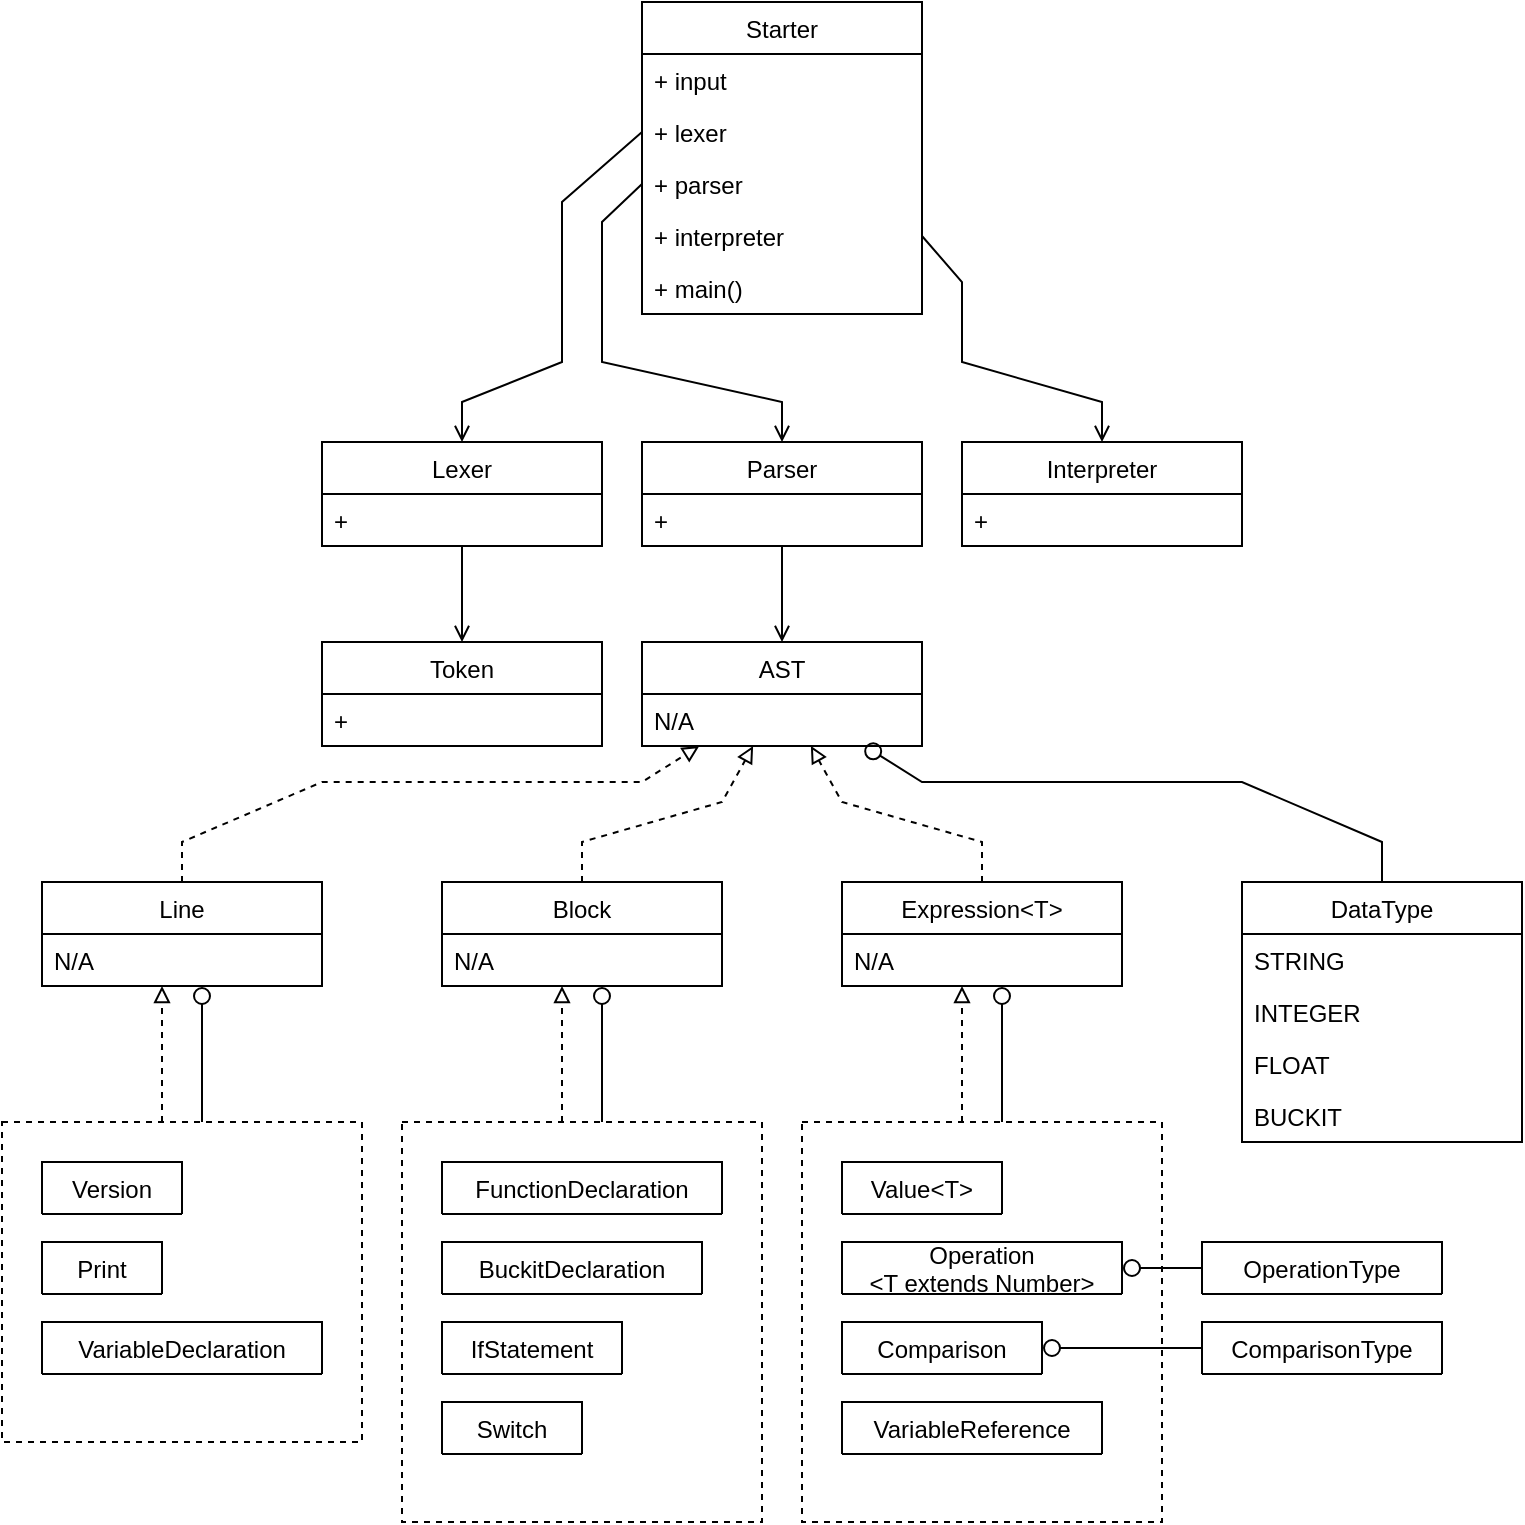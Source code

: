 <mxfile>
    <diagram id="u2mSHwlwDaxQ_kAZNfOL" name="Page-1">
        <mxGraphModel dx="414" dy="575" grid="1" gridSize="10" guides="1" tooltips="1" connect="1" arrows="1" fold="1" page="1" pageScale="1" pageWidth="1100" pageHeight="850" math="0" shadow="0">
            <root>
                <mxCell id="0"/>
                <mxCell id="1" parent="0"/>
                <mxCell id="94" style="edgeStyle=orthogonalEdgeStyle;rounded=0;html=1;endArrow=circle;endFill=0;startSize=3;endSize=3;" edge="1" parent="1" source="43" target="15">
                    <mxGeometry relative="1" as="geometry">
                        <Array as="points">
                            <mxPoint x="340" y="570"/>
                            <mxPoint x="340" y="570"/>
                        </Array>
                    </mxGeometry>
                </mxCell>
                <mxCell id="43" value="" style="whiteSpace=wrap;html=1;fillColor=none;dashed=1;container=1;" vertex="1" parent="1">
                    <mxGeometry x="240" y="600" width="180" height="200" as="geometry">
                        <mxRectangle x="500" y="586" width="50" height="40" as="alternateBounds"/>
                    </mxGeometry>
                </mxCell>
                <mxCell id="18" value="FunctionDeclaration" style="swimlane;fontStyle=0;childLayout=stackLayout;horizontal=1;startSize=26;fillColor=none;horizontalStack=0;resizeParent=1;resizeParentMax=0;resizeLast=0;collapsible=1;marginBottom=0;" vertex="1" collapsed="1" parent="43">
                    <mxGeometry x="20" y="20" width="140" height="26" as="geometry">
                        <mxRectangle x="690" y="610" width="140" height="104" as="alternateBounds"/>
                    </mxGeometry>
                </mxCell>
                <mxCell id="19" value="+ final String id" style="text;strokeColor=none;fillColor=none;align=left;verticalAlign=top;spacingLeft=4;spacingRight=4;overflow=hidden;rotatable=0;points=[[0,0.5],[1,0.5]];portConstraint=eastwest;" vertex="1" parent="18">
                    <mxGeometry y="26" width="140" height="26" as="geometry"/>
                </mxCell>
                <mxCell id="20" value="+ final HashMap&lt;String, DataType&gt; parameters" style="text;strokeColor=none;fillColor=none;align=left;verticalAlign=top;spacingLeft=4;spacingRight=4;overflow=hidden;rotatable=0;points=[[0,0.5],[1,0.5]];portConstraint=eastwest;" vertex="1" parent="18">
                    <mxGeometry y="52" width="140" height="26" as="geometry"/>
                </mxCell>
                <mxCell id="21" value="+ final AST[] body" style="text;strokeColor=none;fillColor=none;align=left;verticalAlign=top;spacingLeft=4;spacingRight=4;overflow=hidden;rotatable=0;points=[[0,0.5],[1,0.5]];portConstraint=eastwest;" vertex="1" parent="18">
                    <mxGeometry y="78" width="140" height="26" as="geometry"/>
                </mxCell>
                <mxCell id="23" value="BuckitDeclaration" style="swimlane;fontStyle=0;childLayout=stackLayout;horizontal=1;startSize=26;fillColor=none;horizontalStack=0;resizeParent=1;resizeParentMax=0;resizeLast=0;collapsible=1;marginBottom=0;" vertex="1" collapsed="1" parent="43">
                    <mxGeometry x="20" y="60" width="130" height="26" as="geometry">
                        <mxRectangle x="690" y="600" width="140" height="78" as="alternateBounds"/>
                    </mxGeometry>
                </mxCell>
                <mxCell id="24" value="+ final String id" style="text;strokeColor=none;fillColor=none;align=left;verticalAlign=top;spacingLeft=4;spacingRight=4;overflow=hidden;rotatable=0;points=[[0,0.5],[1,0.5]];portConstraint=eastwest;" vertex="1" parent="23">
                    <mxGeometry y="26" width="130" height="26" as="geometry"/>
                </mxCell>
                <mxCell id="26" value="+ final AST[] body" style="text;strokeColor=none;fillColor=none;align=left;verticalAlign=top;spacingLeft=4;spacingRight=4;overflow=hidden;rotatable=0;points=[[0,0.5],[1,0.5]];portConstraint=eastwest;" vertex="1" parent="23">
                    <mxGeometry y="52" width="130" height="26" as="geometry"/>
                </mxCell>
                <mxCell id="28" value="IfStatement" style="swimlane;fontStyle=0;childLayout=stackLayout;horizontal=1;startSize=26;fillColor=none;horizontalStack=0;resizeParent=1;resizeParentMax=0;resizeLast=0;collapsible=1;marginBottom=0;" vertex="1" collapsed="1" parent="43">
                    <mxGeometry x="20" y="100" width="90" height="26" as="geometry">
                        <mxRectangle x="850" y="600" width="140" height="104" as="alternateBounds"/>
                    </mxGeometry>
                </mxCell>
                <mxCell id="31" value="+ final Expression&lt;Boolean&gt; condition" style="text;strokeColor=none;fillColor=none;align=left;verticalAlign=top;spacingLeft=4;spacingRight=4;overflow=hidden;rotatable=0;points=[[0,0.5],[1,0.5]];portConstraint=eastwest;" vertex="1" parent="28">
                    <mxGeometry y="26" width="90" height="26" as="geometry"/>
                </mxCell>
                <mxCell id="30" value="+ final AST[] body" style="text;strokeColor=none;fillColor=none;align=left;verticalAlign=top;spacingLeft=4;spacingRight=4;overflow=hidden;rotatable=0;points=[[0,0.5],[1,0.5]];portConstraint=eastwest;" vertex="1" parent="28">
                    <mxGeometry y="52" width="90" height="26" as="geometry"/>
                </mxCell>
                <mxCell id="29" value="+ final AST[] altBody" style="text;strokeColor=none;fillColor=none;align=left;verticalAlign=top;spacingLeft=4;spacingRight=4;overflow=hidden;rotatable=0;points=[[0,0.5],[1,0.5]];portConstraint=eastwest;" vertex="1" parent="28">
                    <mxGeometry y="78" width="90" height="26" as="geometry"/>
                </mxCell>
                <mxCell id="33" value="Switch" style="swimlane;fontStyle=0;childLayout=stackLayout;horizontal=1;startSize=26;fillColor=none;horizontalStack=0;resizeParent=1;resizeParentMax=0;resizeLast=0;collapsible=1;marginBottom=0;" vertex="1" collapsed="1" parent="43">
                    <mxGeometry x="20" y="140" width="70" height="26" as="geometry">
                        <mxRectangle x="690" y="700" width="140" height="78" as="alternateBounds"/>
                    </mxGeometry>
                </mxCell>
                <mxCell id="34" value="+ final Expression&lt;?&gt; condition" style="text;strokeColor=none;fillColor=none;align=left;verticalAlign=top;spacingLeft=4;spacingRight=4;overflow=hidden;rotatable=0;points=[[0,0.5],[1,0.5]];portConstraint=eastwest;" vertex="1" parent="33">
                    <mxGeometry y="26" width="70" height="26" as="geometry"/>
                </mxCell>
                <mxCell id="35" value="+ final HashMap&lt;?, AST[]&gt; cases" style="text;strokeColor=none;fillColor=none;align=left;verticalAlign=top;spacingLeft=4;spacingRight=4;overflow=hidden;rotatable=0;points=[[0,0.5],[1,0.5]];portConstraint=eastwest;" vertex="1" parent="33">
                    <mxGeometry y="52" width="70" height="26" as="geometry"/>
                </mxCell>
                <mxCell id="dfVWg3o0KHuSL0xMVmrY-38" style="edgeStyle=none;rounded=0;orthogonalLoop=1;jettySize=auto;html=1;exitX=0;exitY=0.5;exitDx=0;exitDy=0;endArrow=open;endFill=0;entryX=0.5;entryY=0;entryDx=0;entryDy=0;" parent="1" source="dfVWg3o0KHuSL0xMVmrY-46" target="dfVWg3o0KHuSL0xMVmrY-50" edge="1">
                    <mxGeometry relative="1" as="geometry">
                        <mxPoint x="220" y="250" as="targetPoint"/>
                        <Array as="points">
                            <mxPoint x="320" y="140"/>
                            <mxPoint x="320" y="220"/>
                            <mxPoint x="270" y="240"/>
                        </Array>
                    </mxGeometry>
                </mxCell>
                <mxCell id="dfVWg3o0KHuSL0xMVmrY-39" style="edgeStyle=none;rounded=0;orthogonalLoop=1;jettySize=auto;html=1;exitX=1;exitY=0.5;exitDx=0;exitDy=0;entryX=0.5;entryY=0;entryDx=0;entryDy=0;endArrow=open;endFill=0;" parent="1" source="dfVWg3o0KHuSL0xMVmrY-48" target="dfVWg3o0KHuSL0xMVmrY-58" edge="1">
                    <mxGeometry relative="1" as="geometry">
                        <mxPoint x="620" y="280" as="targetPoint"/>
                        <Array as="points">
                            <mxPoint x="520" y="180"/>
                            <mxPoint x="520" y="220"/>
                            <mxPoint x="590" y="240"/>
                        </Array>
                    </mxGeometry>
                </mxCell>
                <mxCell id="dfVWg3o0KHuSL0xMVmrY-40" style="edgeStyle=none;rounded=0;orthogonalLoop=1;jettySize=auto;html=1;exitX=0;exitY=0.5;exitDx=0;exitDy=0;entryX=0.5;entryY=0;entryDx=0;entryDy=0;endArrow=open;endFill=0;" parent="1" source="dfVWg3o0KHuSL0xMVmrY-47" target="dfVWg3o0KHuSL0xMVmrY-56" edge="1">
                    <mxGeometry relative="1" as="geometry">
                        <mxPoint x="420" y="280" as="targetPoint"/>
                        <Array as="points">
                            <mxPoint x="340" y="150"/>
                            <mxPoint x="340" y="220"/>
                            <mxPoint x="430" y="240"/>
                        </Array>
                    </mxGeometry>
                </mxCell>
                <mxCell id="dfVWg3o0KHuSL0xMVmrY-41" value="Starter" style="swimlane;fontStyle=0;childLayout=stackLayout;horizontal=1;startSize=26;fillColor=none;horizontalStack=0;resizeParent=1;resizeParentMax=0;resizeLast=0;collapsible=1;marginBottom=0;" parent="1" vertex="1">
                    <mxGeometry x="360" y="40" width="140" height="156" as="geometry"/>
                </mxCell>
                <mxCell id="dfVWg3o0KHuSL0xMVmrY-45" value="+ input" style="text;strokeColor=none;fillColor=none;align=left;verticalAlign=top;spacingLeft=4;spacingRight=4;overflow=hidden;rotatable=0;points=[[0,0.5],[1,0.5]];portConstraint=eastwest;" parent="dfVWg3o0KHuSL0xMVmrY-41" vertex="1">
                    <mxGeometry y="26" width="140" height="26" as="geometry"/>
                </mxCell>
                <mxCell id="dfVWg3o0KHuSL0xMVmrY-46" value="+ lexer" style="text;strokeColor=none;fillColor=none;align=left;verticalAlign=top;spacingLeft=4;spacingRight=4;overflow=hidden;rotatable=0;points=[[0,0.5],[1,0.5]];portConstraint=eastwest;" parent="dfVWg3o0KHuSL0xMVmrY-41" vertex="1">
                    <mxGeometry y="52" width="140" height="26" as="geometry"/>
                </mxCell>
                <mxCell id="dfVWg3o0KHuSL0xMVmrY-47" value="+ parser" style="text;strokeColor=none;fillColor=none;align=left;verticalAlign=top;spacingLeft=4;spacingRight=4;overflow=hidden;rotatable=0;points=[[0,0.5],[1,0.5]];portConstraint=eastwest;" parent="dfVWg3o0KHuSL0xMVmrY-41" vertex="1">
                    <mxGeometry y="78" width="140" height="26" as="geometry"/>
                </mxCell>
                <mxCell id="dfVWg3o0KHuSL0xMVmrY-48" value="+ interpreter" style="text;strokeColor=none;fillColor=none;align=left;verticalAlign=top;spacingLeft=4;spacingRight=4;overflow=hidden;rotatable=0;points=[[0,0.5],[1,0.5]];portConstraint=eastwest;" parent="dfVWg3o0KHuSL0xMVmrY-41" vertex="1">
                    <mxGeometry y="104" width="140" height="26" as="geometry"/>
                </mxCell>
                <mxCell id="dfVWg3o0KHuSL0xMVmrY-49" value="+ main()" style="text;strokeColor=none;fillColor=none;align=left;verticalAlign=top;spacingLeft=4;spacingRight=4;overflow=hidden;rotatable=0;points=[[0,0.5],[1,0.5]];portConstraint=eastwest;" parent="dfVWg3o0KHuSL0xMVmrY-41" vertex="1">
                    <mxGeometry y="130" width="140" height="26" as="geometry"/>
                </mxCell>
                <mxCell id="dfVWg3o0KHuSL0xMVmrY-75" style="edgeStyle=none;rounded=0;orthogonalLoop=1;jettySize=auto;html=1;endArrow=open;endFill=0;" parent="1" source="dfVWg3o0KHuSL0xMVmrY-50" target="dfVWg3o0KHuSL0xMVmrY-60" edge="1">
                    <mxGeometry relative="1" as="geometry"/>
                </mxCell>
                <mxCell id="dfVWg3o0KHuSL0xMVmrY-50" value="Lexer" style="swimlane;fontStyle=0;childLayout=stackLayout;horizontal=1;startSize=26;fillColor=none;horizontalStack=0;resizeParent=1;resizeParentMax=0;resizeLast=0;collapsible=1;marginBottom=0;" parent="1" vertex="1">
                    <mxGeometry x="200" y="260" width="140" height="52" as="geometry"/>
                </mxCell>
                <mxCell id="dfVWg3o0KHuSL0xMVmrY-54" value="+" style="text;strokeColor=none;fillColor=none;align=left;verticalAlign=top;spacingLeft=4;spacingRight=4;overflow=hidden;rotatable=0;points=[[0,0.5],[1,0.5]];portConstraint=eastwest;" parent="dfVWg3o0KHuSL0xMVmrY-50" vertex="1">
                    <mxGeometry y="26" width="140" height="26" as="geometry"/>
                </mxCell>
                <mxCell id="dfVWg3o0KHuSL0xMVmrY-76" style="edgeStyle=none;rounded=0;orthogonalLoop=1;jettySize=auto;html=1;endArrow=open;endFill=0;" parent="1" source="dfVWg3o0KHuSL0xMVmrY-56" target="dfVWg3o0KHuSL0xMVmrY-62" edge="1">
                    <mxGeometry relative="1" as="geometry"/>
                </mxCell>
                <mxCell id="dfVWg3o0KHuSL0xMVmrY-56" value="Parser" style="swimlane;fontStyle=0;childLayout=stackLayout;horizontal=1;startSize=26;fillColor=none;horizontalStack=0;resizeParent=1;resizeParentMax=0;resizeLast=0;collapsible=1;marginBottom=0;" parent="1" vertex="1">
                    <mxGeometry x="360" y="260" width="140" height="52" as="geometry"/>
                </mxCell>
                <mxCell id="dfVWg3o0KHuSL0xMVmrY-57" value="+" style="text;strokeColor=none;fillColor=none;align=left;verticalAlign=top;spacingLeft=4;spacingRight=4;overflow=hidden;rotatable=0;points=[[0,0.5],[1,0.5]];portConstraint=eastwest;" parent="dfVWg3o0KHuSL0xMVmrY-56" vertex="1">
                    <mxGeometry y="26" width="140" height="26" as="geometry"/>
                </mxCell>
                <mxCell id="dfVWg3o0KHuSL0xMVmrY-58" value="Interpreter" style="swimlane;fontStyle=0;childLayout=stackLayout;horizontal=1;startSize=26;fillColor=none;horizontalStack=0;resizeParent=1;resizeParentMax=0;resizeLast=0;collapsible=1;marginBottom=0;" parent="1" vertex="1">
                    <mxGeometry x="520" y="260" width="140" height="52" as="geometry"/>
                </mxCell>
                <mxCell id="dfVWg3o0KHuSL0xMVmrY-59" value="+" style="text;strokeColor=none;fillColor=none;align=left;verticalAlign=top;spacingLeft=4;spacingRight=4;overflow=hidden;rotatable=0;points=[[0,0.5],[1,0.5]];portConstraint=eastwest;" parent="dfVWg3o0KHuSL0xMVmrY-58" vertex="1">
                    <mxGeometry y="26" width="140" height="26" as="geometry"/>
                </mxCell>
                <mxCell id="dfVWg3o0KHuSL0xMVmrY-60" value="Token" style="swimlane;fontStyle=0;childLayout=stackLayout;horizontal=1;startSize=26;fillColor=none;horizontalStack=0;resizeParent=1;resizeParentMax=0;resizeLast=0;collapsible=1;marginBottom=0;" parent="1" vertex="1">
                    <mxGeometry x="200" y="360" width="140" height="52" as="geometry"/>
                </mxCell>
                <mxCell id="dfVWg3o0KHuSL0xMVmrY-61" value="+" style="text;strokeColor=none;fillColor=none;align=left;verticalAlign=top;spacingLeft=4;spacingRight=4;overflow=hidden;rotatable=0;points=[[0,0.5],[1,0.5]];portConstraint=eastwest;" parent="dfVWg3o0KHuSL0xMVmrY-60" vertex="1">
                    <mxGeometry y="26" width="140" height="26" as="geometry"/>
                </mxCell>
                <mxCell id="dfVWg3o0KHuSL0xMVmrY-62" value="AST" style="swimlane;fontStyle=0;childLayout=stackLayout;horizontal=1;startSize=26;fillColor=none;horizontalStack=0;resizeParent=1;resizeParentMax=0;resizeLast=0;collapsible=1;marginBottom=0;" parent="1" vertex="1">
                    <mxGeometry x="360" y="360" width="140" height="52" as="geometry"/>
                </mxCell>
                <mxCell id="dfVWg3o0KHuSL0xMVmrY-63" value="N/A" style="text;strokeColor=none;fillColor=none;align=left;verticalAlign=top;spacingLeft=4;spacingRight=4;overflow=hidden;rotatable=0;points=[[0,0.5],[1,0.5]];portConstraint=eastwest;" parent="dfVWg3o0KHuSL0xMVmrY-62" vertex="1">
                    <mxGeometry y="26" width="140" height="26" as="geometry"/>
                </mxCell>
                <mxCell id="125" style="edgeStyle=none;rounded=0;html=1;endArrow=block;endFill=0;startSize=6;endSize=6;dashed=1;" edge="1" parent="1" source="dfVWg3o0KHuSL0xMVmrY-71" target="dfVWg3o0KHuSL0xMVmrY-62">
                    <mxGeometry relative="1" as="geometry">
                        <Array as="points">
                            <mxPoint x="130" y="460"/>
                            <mxPoint x="200" y="430"/>
                            <mxPoint x="360" y="430"/>
                        </Array>
                    </mxGeometry>
                </mxCell>
                <mxCell id="dfVWg3o0KHuSL0xMVmrY-71" value="Line" style="swimlane;fontStyle=0;childLayout=stackLayout;horizontal=1;startSize=26;fillColor=none;horizontalStack=0;resizeParent=1;resizeParentMax=0;resizeLast=0;collapsible=1;marginBottom=0;" parent="1" vertex="1">
                    <mxGeometry x="60" y="480" width="140" height="52" as="geometry"/>
                </mxCell>
                <mxCell id="dfVWg3o0KHuSL0xMVmrY-81" value="N/A" style="text;strokeColor=none;fillColor=none;align=left;verticalAlign=top;spacingLeft=4;spacingRight=4;overflow=hidden;rotatable=0;points=[[0,0.5],[1,0.5]];portConstraint=eastwest;" parent="dfVWg3o0KHuSL0xMVmrY-71" vertex="1">
                    <mxGeometry y="26" width="140" height="26" as="geometry"/>
                </mxCell>
                <mxCell id="126" style="edgeStyle=none;rounded=0;html=1;dashed=1;endArrow=block;endFill=0;startSize=6;endSize=6;" edge="1" parent="1" source="15" target="dfVWg3o0KHuSL0xMVmrY-62">
                    <mxGeometry relative="1" as="geometry">
                        <Array as="points">
                            <mxPoint x="330" y="460"/>
                            <mxPoint x="400" y="440"/>
                        </Array>
                    </mxGeometry>
                </mxCell>
                <mxCell id="15" value="Block" style="swimlane;fontStyle=0;childLayout=stackLayout;horizontal=1;startSize=26;fillColor=none;horizontalStack=0;resizeParent=1;resizeParentMax=0;resizeLast=0;collapsible=1;marginBottom=0;" vertex="1" parent="1">
                    <mxGeometry x="260" y="480" width="140" height="52" as="geometry"/>
                </mxCell>
                <mxCell id="16" value="N/A" style="text;strokeColor=none;fillColor=none;align=left;verticalAlign=top;spacingLeft=4;spacingRight=4;overflow=hidden;rotatable=0;points=[[0,0.5],[1,0.5]];portConstraint=eastwest;" vertex="1" parent="15">
                    <mxGeometry y="26" width="140" height="26" as="geometry"/>
                </mxCell>
                <mxCell id="44" style="edgeStyle=orthogonalEdgeStyle;rounded=0;html=1;dashed=1;endArrow=block;endFill=0;" edge="1" parent="1" source="43" target="15">
                    <mxGeometry relative="1" as="geometry">
                        <Array as="points">
                            <mxPoint x="320" y="570"/>
                            <mxPoint x="320" y="570"/>
                        </Array>
                    </mxGeometry>
                </mxCell>
                <mxCell id="61" style="edgeStyle=orthogonalEdgeStyle;rounded=0;html=1;dashed=1;endArrow=block;endFill=0;" edge="1" parent="1" source="45" target="dfVWg3o0KHuSL0xMVmrY-71">
                    <mxGeometry relative="1" as="geometry">
                        <Array as="points">
                            <mxPoint x="120" y="570"/>
                            <mxPoint x="120" y="570"/>
                        </Array>
                    </mxGeometry>
                </mxCell>
                <mxCell id="95" style="edgeStyle=orthogonalEdgeStyle;rounded=0;html=1;endArrow=circle;endFill=0;startSize=3;endSize=3;" edge="1" parent="1" source="45" target="dfVWg3o0KHuSL0xMVmrY-71">
                    <mxGeometry relative="1" as="geometry">
                        <Array as="points">
                            <mxPoint x="140" y="570"/>
                            <mxPoint x="140" y="570"/>
                        </Array>
                    </mxGeometry>
                </mxCell>
                <mxCell id="45" value="" style="whiteSpace=wrap;html=1;fillColor=none;dashed=1;container=1;" vertex="1" parent="1">
                    <mxGeometry x="40" y="600" width="180" height="160" as="geometry">
                        <mxRectangle x="500" y="586" width="50" height="40" as="alternateBounds"/>
                    </mxGeometry>
                </mxCell>
                <mxCell id="2" value="Version" style="swimlane;fontStyle=0;childLayout=stackLayout;horizontal=1;startSize=26;fillColor=none;horizontalStack=0;resizeParent=1;resizeParentMax=0;resizeLast=0;collapsible=1;marginBottom=0;" parent="45" vertex="1" collapsed="1">
                    <mxGeometry x="20" y="20" width="70" height="26" as="geometry">
                        <mxRectangle x="210" y="560" width="140" height="52" as="alternateBounds"/>
                    </mxGeometry>
                </mxCell>
                <mxCell id="3" value="+ final String version" style="text;strokeColor=none;fillColor=none;align=left;verticalAlign=top;spacingLeft=4;spacingRight=4;overflow=hidden;rotatable=0;points=[[0,0.5],[1,0.5]];portConstraint=eastwest;" parent="2" vertex="1">
                    <mxGeometry y="26" width="70" height="26" as="geometry"/>
                </mxCell>
                <mxCell id="5" value="Print" style="swimlane;fontStyle=0;childLayout=stackLayout;horizontal=1;startSize=26;fillColor=none;horizontalStack=0;resizeParent=1;resizeParentMax=0;resizeLast=0;collapsible=1;marginBottom=0;" parent="45" vertex="1" collapsed="1">
                    <mxGeometry x="20" y="60" width="60" height="26" as="geometry">
                        <mxRectangle x="210" y="600" width="140" height="52" as="alternateBounds"/>
                    </mxGeometry>
                </mxCell>
                <mxCell id="6" value="+ final Expression&lt;?&gt; value" style="text;strokeColor=none;fillColor=none;align=left;verticalAlign=top;spacingLeft=4;spacingRight=4;overflow=hidden;rotatable=0;points=[[0,0.5],[1,0.5]];portConstraint=eastwest;" parent="5" vertex="1">
                    <mxGeometry y="26" width="60" height="26" as="geometry"/>
                </mxCell>
                <mxCell id="7" value="VariableDeclaration" style="swimlane;fontStyle=0;childLayout=stackLayout;horizontal=1;startSize=26;fillColor=none;horizontalStack=0;resizeParent=1;resizeParentMax=0;resizeLast=0;collapsible=1;marginBottom=0;" parent="45" vertex="1" collapsed="1">
                    <mxGeometry x="20" y="100" width="140" height="26" as="geometry">
                        <mxRectangle x="370" y="600" width="140" height="78" as="alternateBounds"/>
                    </mxGeometry>
                </mxCell>
                <mxCell id="8" value="+ final String id" style="text;strokeColor=none;fillColor=none;align=left;verticalAlign=top;spacingLeft=4;spacingRight=4;overflow=hidden;rotatable=0;points=[[0,0.5],[1,0.5]];portConstraint=eastwest;" parent="7" vertex="1">
                    <mxGeometry y="26" width="140" height="26" as="geometry"/>
                </mxCell>
                <mxCell id="14" value="+ final Expression&lt;?&gt; value" style="text;strokeColor=none;fillColor=none;align=left;verticalAlign=top;spacingLeft=4;spacingRight=4;overflow=hidden;rotatable=0;points=[[0,0.5],[1,0.5]];portConstraint=eastwest;" vertex="1" parent="7">
                    <mxGeometry y="52" width="140" height="26" as="geometry"/>
                </mxCell>
                <mxCell id="93" style="rounded=0;html=1;endArrow=circle;endFill=0;startSize=3;endSize=3;edgeStyle=orthogonalEdgeStyle;" edge="1" parent="1" source="62" target="77">
                    <mxGeometry relative="1" as="geometry">
                        <Array as="points">
                            <mxPoint x="540" y="570"/>
                            <mxPoint x="540" y="570"/>
                        </Array>
                    </mxGeometry>
                </mxCell>
                <mxCell id="62" value="" style="whiteSpace=wrap;html=1;fillColor=none;dashed=1;container=0;" vertex="1" parent="1">
                    <mxGeometry x="440" y="600" width="180" height="200" as="geometry">
                        <mxRectangle x="500" y="586" width="50" height="40" as="alternateBounds"/>
                    </mxGeometry>
                </mxCell>
                <mxCell id="127" style="edgeStyle=none;rounded=0;html=1;dashed=1;endArrow=block;endFill=0;startSize=6;endSize=6;" edge="1" parent="1" source="77" target="dfVWg3o0KHuSL0xMVmrY-62">
                    <mxGeometry relative="1" as="geometry">
                        <Array as="points">
                            <mxPoint x="530" y="460"/>
                            <mxPoint x="460" y="440"/>
                        </Array>
                    </mxGeometry>
                </mxCell>
                <mxCell id="77" value="Expression&lt;T&gt;" style="swimlane;fontStyle=0;childLayout=stackLayout;horizontal=1;startSize=26;fillColor=none;horizontalStack=0;resizeParent=1;resizeParentMax=0;resizeLast=0;collapsible=1;marginBottom=0;" vertex="1" parent="1">
                    <mxGeometry x="460" y="480" width="140" height="52" as="geometry"/>
                </mxCell>
                <mxCell id="78" value="N/A" style="text;strokeColor=none;fillColor=none;align=left;verticalAlign=top;spacingLeft=4;spacingRight=4;overflow=hidden;rotatable=0;points=[[0,0.5],[1,0.5]];portConstraint=eastwest;" vertex="1" parent="77">
                    <mxGeometry y="26" width="140" height="26" as="geometry"/>
                </mxCell>
                <mxCell id="79" style="edgeStyle=orthogonalEdgeStyle;rounded=0;html=1;dashed=1;endArrow=block;endFill=0;" edge="1" source="62" target="77" parent="1">
                    <mxGeometry relative="1" as="geometry">
                        <Array as="points">
                            <mxPoint x="520" y="570"/>
                            <mxPoint x="520" y="570"/>
                        </Array>
                    </mxGeometry>
                </mxCell>
                <mxCell id="90" style="edgeStyle=none;rounded=0;html=1;endArrow=circle;endFill=0;endSize=3;startSize=3;" edge="1" parent="1" source="86" target="82">
                    <mxGeometry relative="1" as="geometry">
                        <Array as="points"/>
                    </mxGeometry>
                </mxCell>
                <mxCell id="86" value="OperationType" style="swimlane;fontStyle=0;childLayout=stackLayout;horizontal=1;startSize=26;fillColor=none;horizontalStack=0;resizeParent=1;resizeParentMax=0;resizeLast=0;collapsible=1;marginBottom=0;" vertex="1" collapsed="1" parent="1">
                    <mxGeometry x="640" y="660" width="120" height="26" as="geometry">
                        <mxRectangle x="790" y="600" width="140" height="208" as="alternateBounds"/>
                    </mxGeometry>
                </mxCell>
                <mxCell id="87" value="ADD" style="text;strokeColor=none;fillColor=none;align=left;verticalAlign=top;spacingLeft=4;spacingRight=4;overflow=hidden;rotatable=0;points=[[0,0.5],[1,0.5]];portConstraint=eastwest;" vertex="1" parent="86">
                    <mxGeometry y="26" width="120" height="26" as="geometry"/>
                </mxCell>
                <mxCell id="88" value="SUBTRACT" style="text;strokeColor=none;fillColor=none;align=left;verticalAlign=top;spacingLeft=4;spacingRight=4;overflow=hidden;rotatable=0;points=[[0,0.5],[1,0.5]];portConstraint=eastwest;" vertex="1" parent="86">
                    <mxGeometry y="52" width="120" height="26" as="geometry"/>
                </mxCell>
                <mxCell id="99" value="MULTIPLY" style="text;strokeColor=none;fillColor=none;align=left;verticalAlign=top;spacingLeft=4;spacingRight=4;overflow=hidden;rotatable=0;points=[[0,0.5],[1,0.5]];portConstraint=eastwest;" vertex="1" parent="86">
                    <mxGeometry y="78" width="120" height="26" as="geometry"/>
                </mxCell>
                <mxCell id="100" value="DIVIDE" style="text;strokeColor=none;fillColor=none;align=left;verticalAlign=top;spacingLeft=4;spacingRight=4;overflow=hidden;rotatable=0;points=[[0,0.5],[1,0.5]];portConstraint=eastwest;" vertex="1" parent="86">
                    <mxGeometry y="104" width="120" height="26" as="geometry"/>
                </mxCell>
                <mxCell id="101" value="MODULO" style="text;strokeColor=none;fillColor=none;align=left;verticalAlign=top;spacingLeft=4;spacingRight=4;overflow=hidden;rotatable=0;points=[[0,0.5],[1,0.5]];portConstraint=eastwest;" vertex="1" parent="86">
                    <mxGeometry y="130" width="120" height="26" as="geometry"/>
                </mxCell>
                <mxCell id="102" value="BIGGER_OF" style="text;strokeColor=none;fillColor=none;align=left;verticalAlign=top;spacingLeft=4;spacingRight=4;overflow=hidden;rotatable=0;points=[[0,0.5],[1,0.5]];portConstraint=eastwest;" vertex="1" parent="86">
                    <mxGeometry y="156" width="120" height="26" as="geometry"/>
                </mxCell>
                <mxCell id="103" value="SMALLER_OF" style="text;strokeColor=none;fillColor=none;align=left;verticalAlign=top;spacingLeft=4;spacingRight=4;overflow=hidden;rotatable=0;points=[[0,0.5],[1,0.5]];portConstraint=eastwest;" vertex="1" parent="86">
                    <mxGeometry y="182" width="120" height="26" as="geometry"/>
                </mxCell>
                <mxCell id="107" style="rounded=0;html=1;endArrow=circle;endFill=0;startSize=3;endSize=3;" edge="1" parent="1" source="96" target="dfVWg3o0KHuSL0xMVmrY-62">
                    <mxGeometry relative="1" as="geometry">
                        <Array as="points">
                            <mxPoint x="730" y="460"/>
                            <mxPoint x="660" y="430"/>
                            <mxPoint x="500" y="430"/>
                        </Array>
                    </mxGeometry>
                </mxCell>
                <mxCell id="96" value="DataType" style="swimlane;fontStyle=0;childLayout=stackLayout;horizontal=1;startSize=26;fillColor=none;horizontalStack=0;resizeParent=1;resizeParentMax=0;resizeLast=0;collapsible=1;marginBottom=0;" vertex="1" parent="1">
                    <mxGeometry x="660" y="480" width="140" height="130" as="geometry">
                        <mxRectangle x="850" y="373" width="120" height="26" as="alternateBounds"/>
                    </mxGeometry>
                </mxCell>
                <mxCell id="98" value="STRING" style="text;strokeColor=none;fillColor=none;align=left;verticalAlign=top;spacingLeft=4;spacingRight=4;overflow=hidden;rotatable=0;points=[[0,0.5],[1,0.5]];portConstraint=eastwest;" vertex="1" parent="96">
                    <mxGeometry y="26" width="140" height="26" as="geometry"/>
                </mxCell>
                <mxCell id="104" value="INTEGER" style="text;strokeColor=none;fillColor=none;align=left;verticalAlign=top;spacingLeft=4;spacingRight=4;overflow=hidden;rotatable=0;points=[[0,0.5],[1,0.5]];portConstraint=eastwest;" vertex="1" parent="96">
                    <mxGeometry y="52" width="140" height="26" as="geometry"/>
                </mxCell>
                <mxCell id="105" value="FLOAT" style="text;strokeColor=none;fillColor=none;align=left;verticalAlign=top;spacingLeft=4;spacingRight=4;overflow=hidden;rotatable=0;points=[[0,0.5],[1,0.5]];portConstraint=eastwest;" vertex="1" parent="96">
                    <mxGeometry y="78" width="140" height="26" as="geometry"/>
                </mxCell>
                <mxCell id="106" value="BUCKIT" style="text;strokeColor=none;fillColor=none;align=left;verticalAlign=top;spacingLeft=4;spacingRight=4;overflow=hidden;rotatable=0;points=[[0,0.5],[1,0.5]];portConstraint=eastwest;" vertex="1" parent="96">
                    <mxGeometry y="104" width="140" height="26" as="geometry"/>
                </mxCell>
                <mxCell id="124" style="edgeStyle=none;rounded=0;html=1;endArrow=circle;endFill=0;startSize=3;endSize=3;" edge="1" parent="1" source="108" target="120">
                    <mxGeometry relative="1" as="geometry"/>
                </mxCell>
                <mxCell id="108" value="ComparisonType" style="swimlane;fontStyle=0;childLayout=stackLayout;horizontal=1;startSize=26;fillColor=none;horizontalStack=0;resizeParent=1;resizeParentMax=0;resizeLast=0;collapsible=1;marginBottom=0;" vertex="1" collapsed="1" parent="1">
                    <mxGeometry x="640" y="700" width="120" height="26" as="geometry">
                        <mxRectangle x="880" y="560" width="140" height="78" as="alternateBounds"/>
                    </mxGeometry>
                </mxCell>
                <mxCell id="114" value="EQUALS" style="text;strokeColor=none;fillColor=none;align=left;verticalAlign=top;spacingLeft=4;spacingRight=4;overflow=hidden;rotatable=0;points=[[0,0.5],[1,0.5]];portConstraint=eastwest;" vertex="1" parent="108">
                    <mxGeometry y="26" width="120" height="26" as="geometry"/>
                </mxCell>
                <mxCell id="115" value="NOT_EQUALS" style="text;strokeColor=none;fillColor=none;align=left;verticalAlign=top;spacingLeft=4;spacingRight=4;overflow=hidden;rotatable=0;points=[[0,0.5],[1,0.5]];portConstraint=eastwest;" vertex="1" parent="108">
                    <mxGeometry y="52" width="120" height="26" as="geometry"/>
                </mxCell>
                <mxCell id="80" value="Value&lt;T&gt;" style="swimlane;fontStyle=0;childLayout=stackLayout;horizontal=1;startSize=26;fillColor=none;horizontalStack=0;resizeParent=1;resizeParentMax=0;resizeLast=0;collapsible=1;marginBottom=0;" vertex="1" collapsed="1" parent="1">
                    <mxGeometry x="460" y="620" width="80" height="26" as="geometry">
                        <mxRectangle x="690" y="540" width="140" height="52" as="alternateBounds"/>
                    </mxGeometry>
                </mxCell>
                <mxCell id="81" value="+ final T value" style="text;strokeColor=none;fillColor=none;align=left;verticalAlign=top;spacingLeft=4;spacingRight=4;overflow=hidden;rotatable=0;points=[[0,0.5],[1,0.5]];portConstraint=eastwest;" vertex="1" parent="80">
                    <mxGeometry y="26" width="80" height="26" as="geometry"/>
                </mxCell>
                <mxCell id="82" value="Operation&#10;&lt;T extends Number&gt;" style="swimlane;fontStyle=0;childLayout=stackLayout;horizontal=1;startSize=26;fillColor=none;horizontalStack=0;resizeParent=1;resizeParentMax=0;resizeLast=0;collapsible=1;marginBottom=0;" vertex="1" collapsed="1" parent="1">
                    <mxGeometry x="460" y="660" width="140" height="26" as="geometry">
                        <mxRectangle x="610" y="660" width="140" height="104" as="alternateBounds"/>
                    </mxGeometry>
                </mxCell>
                <mxCell id="83" value="+ final Expression&lt;?&gt; first" style="text;strokeColor=none;fillColor=none;align=left;verticalAlign=top;spacingLeft=4;spacingRight=4;overflow=hidden;rotatable=0;points=[[0,0.5],[1,0.5]];portConstraint=eastwest;" vertex="1" parent="82">
                    <mxGeometry y="26" width="140" height="26" as="geometry"/>
                </mxCell>
                <mxCell id="85" value="+ final OperationType type" style="text;strokeColor=none;fillColor=none;align=left;verticalAlign=top;spacingLeft=4;spacingRight=4;overflow=hidden;rotatable=0;points=[[0,0.5],[1,0.5]];portConstraint=eastwest;" vertex="1" parent="82">
                    <mxGeometry y="52" width="140" height="26" as="geometry"/>
                </mxCell>
                <mxCell id="84" value="+ final Expression&lt;?&gt; second" style="text;strokeColor=none;fillColor=none;align=left;verticalAlign=top;spacingLeft=4;spacingRight=4;overflow=hidden;rotatable=0;points=[[0,0.5],[1,0.5]];portConstraint=eastwest;" vertex="1" parent="82">
                    <mxGeometry y="78" width="140" height="26" as="geometry"/>
                </mxCell>
                <mxCell id="91" value="VariableReference" style="swimlane;fontStyle=0;childLayout=stackLayout;horizontal=1;startSize=26;fillColor=none;horizontalStack=0;resizeParent=1;resizeParentMax=0;resizeLast=0;collapsible=1;marginBottom=0;" vertex="1" collapsed="1" parent="1">
                    <mxGeometry x="460" y="740" width="130" height="26" as="geometry">
                        <mxRectangle x="790" y="548" width="140" height="52" as="alternateBounds"/>
                    </mxGeometry>
                </mxCell>
                <mxCell id="92" value="+ final String id" style="text;strokeColor=none;fillColor=none;align=left;verticalAlign=top;spacingLeft=4;spacingRight=4;overflow=hidden;rotatable=0;points=[[0,0.5],[1,0.5]];portConstraint=eastwest;" vertex="1" parent="91">
                    <mxGeometry y="26" width="130" height="26" as="geometry"/>
                </mxCell>
                <mxCell id="120" value="Comparison" style="swimlane;fontStyle=0;childLayout=stackLayout;horizontal=1;startSize=26;fillColor=none;horizontalStack=0;resizeParent=1;resizeParentMax=0;resizeLast=0;collapsible=1;marginBottom=0;" vertex="1" collapsed="1" parent="1">
                    <mxGeometry x="460" y="700" width="100" height="26" as="geometry">
                        <mxRectangle x="760" y="480" width="140" height="104" as="alternateBounds"/>
                    </mxGeometry>
                </mxCell>
                <mxCell id="121" value="+ final Expression&lt;T&gt; first" style="text;strokeColor=none;fillColor=none;align=left;verticalAlign=top;spacingLeft=4;spacingRight=4;overflow=hidden;rotatable=0;points=[[0,0.5],[1,0.5]];portConstraint=eastwest;" vertex="1" parent="120">
                    <mxGeometry y="26" width="100" height="26" as="geometry"/>
                </mxCell>
                <mxCell id="123" value="+ final ComparisonType type" style="text;strokeColor=none;fillColor=none;align=left;verticalAlign=top;spacingLeft=4;spacingRight=4;overflow=hidden;rotatable=0;points=[[0,0.5],[1,0.5]];portConstraint=eastwest;" vertex="1" parent="120">
                    <mxGeometry y="52" width="100" height="26" as="geometry"/>
                </mxCell>
                <mxCell id="122" value="+ final Expression&lt;T&gt; second" style="text;strokeColor=none;fillColor=none;align=left;verticalAlign=top;spacingLeft=4;spacingRight=4;overflow=hidden;rotatable=0;points=[[0,0.5],[1,0.5]];portConstraint=eastwest;" vertex="1" parent="120">
                    <mxGeometry y="78" width="100" height="26" as="geometry"/>
                </mxCell>
            </root>
        </mxGraphModel>
    </diagram>
</mxfile>